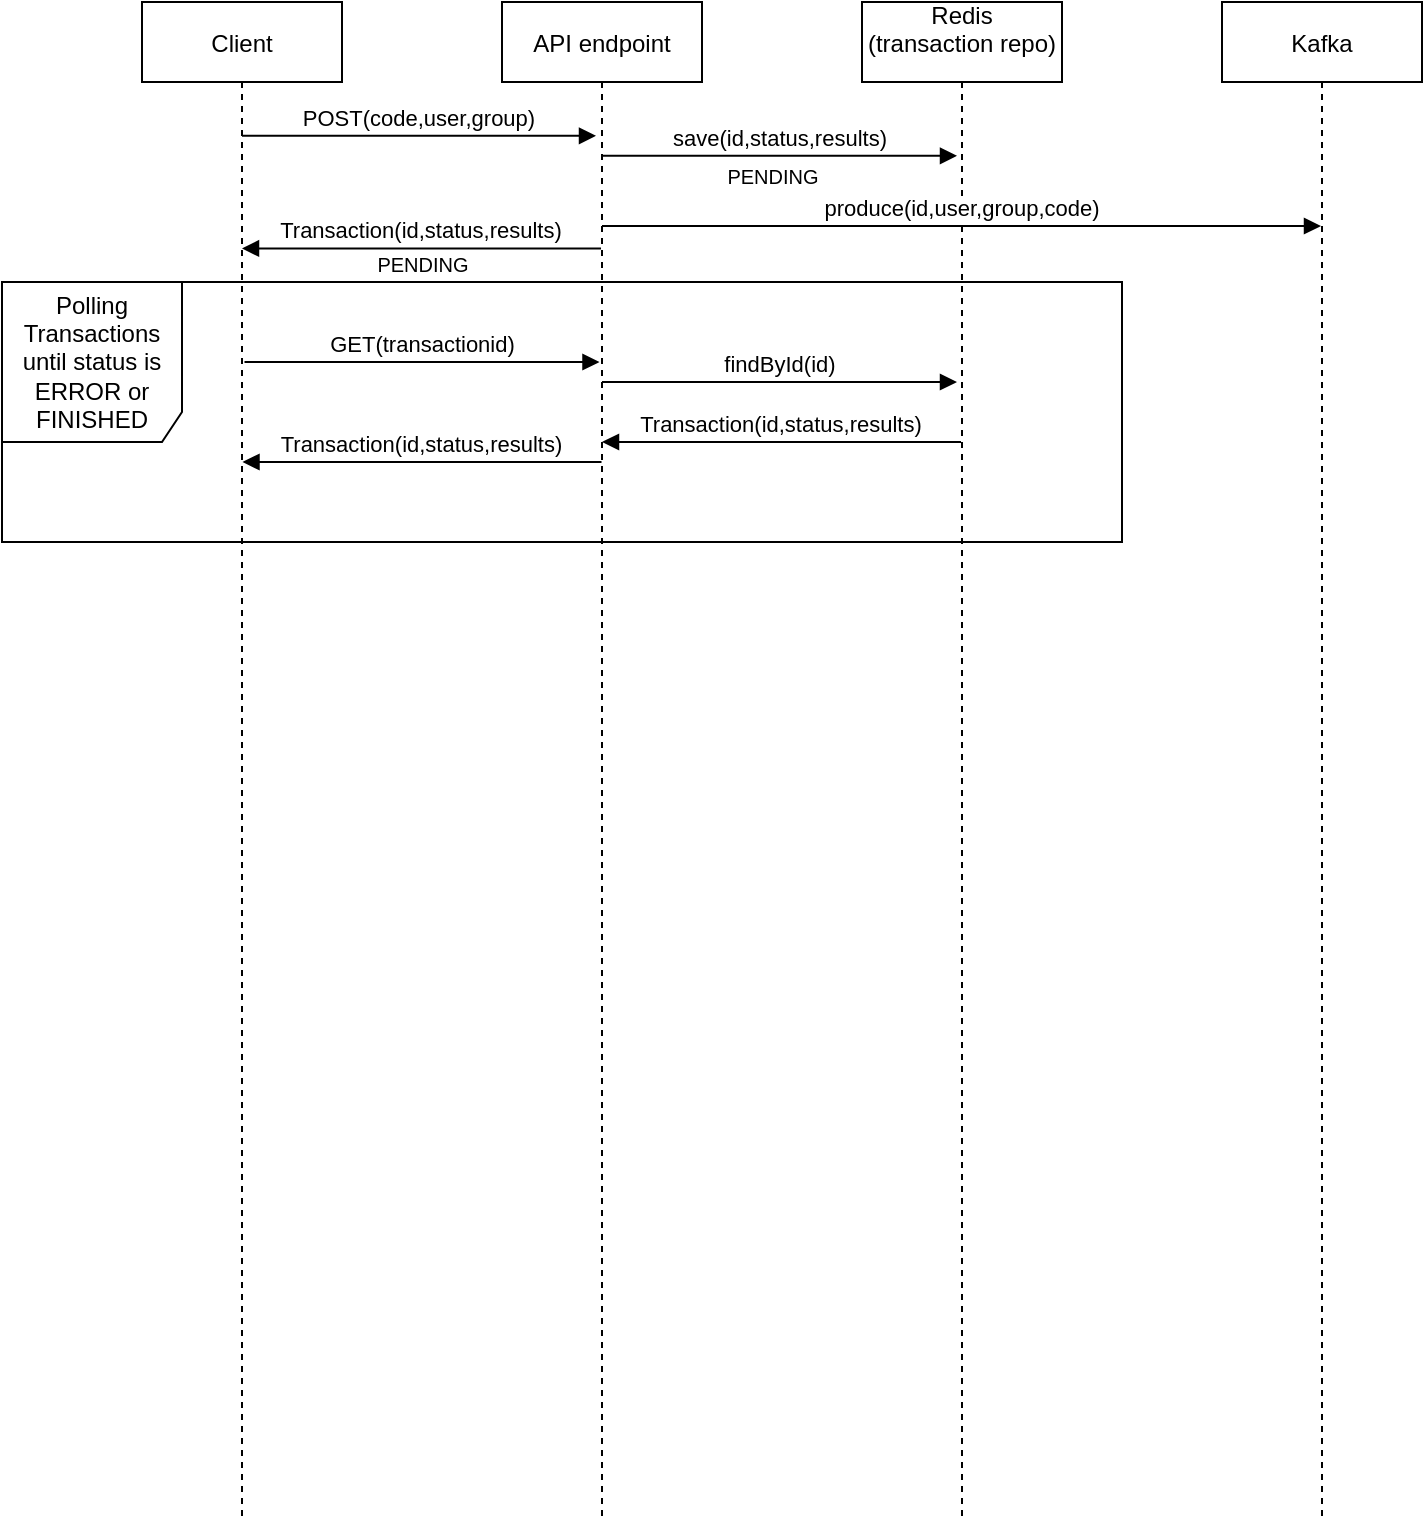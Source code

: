<mxfile version="15.6.3" type="github">
  <diagram id="kgpKYQtTHZ0yAKxKKP6v" name="Page-1">
    <mxGraphModel dx="1422" dy="724" grid="1" gridSize="10" guides="1" tooltips="1" connect="1" arrows="1" fold="1" page="1" pageScale="1" pageWidth="850" pageHeight="1100" math="0" shadow="0">
      <root>
        <mxCell id="0" />
        <mxCell id="1" parent="0" />
        <mxCell id="3nuBFxr9cyL0pnOWT2aG-1" value="Client" style="shape=umlLifeline;perimeter=lifelinePerimeter;container=1;collapsible=0;recursiveResize=0;rounded=0;shadow=0;strokeWidth=1;" parent="1" vertex="1">
          <mxGeometry x="120" y="80" width="100" height="760" as="geometry" />
        </mxCell>
        <mxCell id="3nuBFxr9cyL0pnOWT2aG-5" value="API endpoint" style="shape=umlLifeline;perimeter=lifelinePerimeter;container=1;collapsible=0;recursiveResize=0;rounded=0;shadow=0;strokeWidth=1;" parent="1" vertex="1">
          <mxGeometry x="300" y="80" width="100" height="760" as="geometry" />
        </mxCell>
        <mxCell id="3nuBFxr9cyL0pnOWT2aG-8" value="POST(code,user,group)" style="verticalAlign=bottom;endArrow=block;entryX=0.47;entryY=0.088;shadow=0;strokeWidth=1;entryDx=0;entryDy=0;entryPerimeter=0;" parent="1" source="3nuBFxr9cyL0pnOWT2aG-1" target="3nuBFxr9cyL0pnOWT2aG-5" edge="1">
          <mxGeometry relative="1" as="geometry">
            <mxPoint x="175" y="160.0" as="sourcePoint" />
            <mxPoint x="345" y="160.0" as="targetPoint" />
          </mxGeometry>
        </mxCell>
        <mxCell id="3nuBFxr9cyL0pnOWT2aG-9" value="Transaction(id,status,results)" style="verticalAlign=bottom;endArrow=block;shadow=0;strokeWidth=1;entryX=0.5;entryY=0.145;entryDx=0;entryDy=0;entryPerimeter=0;" parent="1" edge="1">
          <mxGeometry relative="1" as="geometry">
            <mxPoint x="349.5" y="203.2" as="sourcePoint" />
            <mxPoint x="170" y="203.2" as="targetPoint" />
          </mxGeometry>
        </mxCell>
        <mxCell id="3Bwb_A_XAJUhcDOnylW9-1" value="PENDING" style="text;html=1;align=center;verticalAlign=middle;resizable=0;points=[];autosize=1;strokeColor=none;fillColor=none;fontSize=10;" vertex="1" parent="1">
          <mxGeometry x="230" y="201" width="60" height="20" as="geometry" />
        </mxCell>
        <mxCell id="3Bwb_A_XAJUhcDOnylW9-2" value="Redis&#xa;(transaction repo)&#xa;" style="shape=umlLifeline;perimeter=lifelinePerimeter;container=1;collapsible=0;recursiveResize=0;rounded=0;shadow=0;strokeWidth=1;" vertex="1" parent="1">
          <mxGeometry x="480" y="80" width="100" height="760" as="geometry" />
        </mxCell>
        <mxCell id="3Bwb_A_XAJUhcDOnylW9-3" value="save(id,status,results)" style="verticalAlign=bottom;endArrow=block;entryX=0.47;entryY=0.088;shadow=0;strokeWidth=1;entryDx=0;entryDy=0;entryPerimeter=0;" edge="1" parent="1">
          <mxGeometry relative="1" as="geometry">
            <mxPoint x="350" y="156.88" as="sourcePoint" />
            <mxPoint x="527.5" y="156.88" as="targetPoint" />
          </mxGeometry>
        </mxCell>
        <mxCell id="3Bwb_A_XAJUhcDOnylW9-4" value="&lt;div&gt;Polling Transactions&lt;/div&gt;&lt;div&gt;until status is&lt;/div&gt;ERROR or FINISHED" style="shape=umlFrame;whiteSpace=wrap;html=1;width=90;height=80;" vertex="1" parent="1">
          <mxGeometry x="50" y="220" width="560" height="130" as="geometry" />
        </mxCell>
        <mxCell id="3Bwb_A_XAJUhcDOnylW9-5" value="GET(transactionid)" style="verticalAlign=bottom;endArrow=block;entryX=0.47;entryY=0.088;shadow=0;strokeWidth=1;entryDx=0;entryDy=0;entryPerimeter=0;" edge="1" parent="1">
          <mxGeometry relative="1" as="geometry">
            <mxPoint x="171.25" y="260" as="sourcePoint" />
            <mxPoint x="348.75" y="260" as="targetPoint" />
          </mxGeometry>
        </mxCell>
        <mxCell id="3Bwb_A_XAJUhcDOnylW9-6" value="Transaction(id,status,results)" style="verticalAlign=bottom;endArrow=block;shadow=0;strokeWidth=1;entryX=0.5;entryY=0.145;entryDx=0;entryDy=0;entryPerimeter=0;" edge="1" parent="1">
          <mxGeometry relative="1" as="geometry">
            <mxPoint x="349.75" y="310.0" as="sourcePoint" />
            <mxPoint x="170.25" y="310.0" as="targetPoint" />
          </mxGeometry>
        </mxCell>
        <mxCell id="3Bwb_A_XAJUhcDOnylW9-7" value="findById(id)" style="verticalAlign=bottom;endArrow=block;entryX=0.47;entryY=0.088;shadow=0;strokeWidth=1;entryDx=0;entryDy=0;entryPerimeter=0;" edge="1" parent="1">
          <mxGeometry relative="1" as="geometry">
            <mxPoint x="350" y="270" as="sourcePoint" />
            <mxPoint x="527.5" y="270" as="targetPoint" />
          </mxGeometry>
        </mxCell>
        <mxCell id="3Bwb_A_XAJUhcDOnylW9-8" value="Transaction(id,status,results)" style="verticalAlign=bottom;endArrow=block;shadow=0;strokeWidth=1;entryX=0.5;entryY=0.145;entryDx=0;entryDy=0;entryPerimeter=0;" edge="1" parent="1">
          <mxGeometry relative="1" as="geometry">
            <mxPoint x="529.5" y="300" as="sourcePoint" />
            <mxPoint x="350" y="300" as="targetPoint" />
          </mxGeometry>
        </mxCell>
        <mxCell id="3Bwb_A_XAJUhcDOnylW9-9" value="Kafka" style="shape=umlLifeline;perimeter=lifelinePerimeter;container=1;collapsible=0;recursiveResize=0;rounded=0;shadow=0;strokeWidth=1;" vertex="1" parent="1">
          <mxGeometry x="660" y="80" width="100" height="760" as="geometry" />
        </mxCell>
        <mxCell id="3Bwb_A_XAJUhcDOnylW9-10" value="produce(id,user,group,code)" style="verticalAlign=bottom;endArrow=block;shadow=0;strokeWidth=1;" edge="1" parent="1">
          <mxGeometry relative="1" as="geometry">
            <mxPoint x="350" y="192" as="sourcePoint" />
            <mxPoint x="709.5" y="192" as="targetPoint" />
          </mxGeometry>
        </mxCell>
        <mxCell id="3Bwb_A_XAJUhcDOnylW9-11" value="PENDING" style="text;html=1;align=center;verticalAlign=middle;resizable=0;points=[];autosize=1;strokeColor=none;fillColor=none;fontSize=10;" vertex="1" parent="1">
          <mxGeometry x="405" y="157" width="60" height="20" as="geometry" />
        </mxCell>
      </root>
    </mxGraphModel>
  </diagram>
</mxfile>
